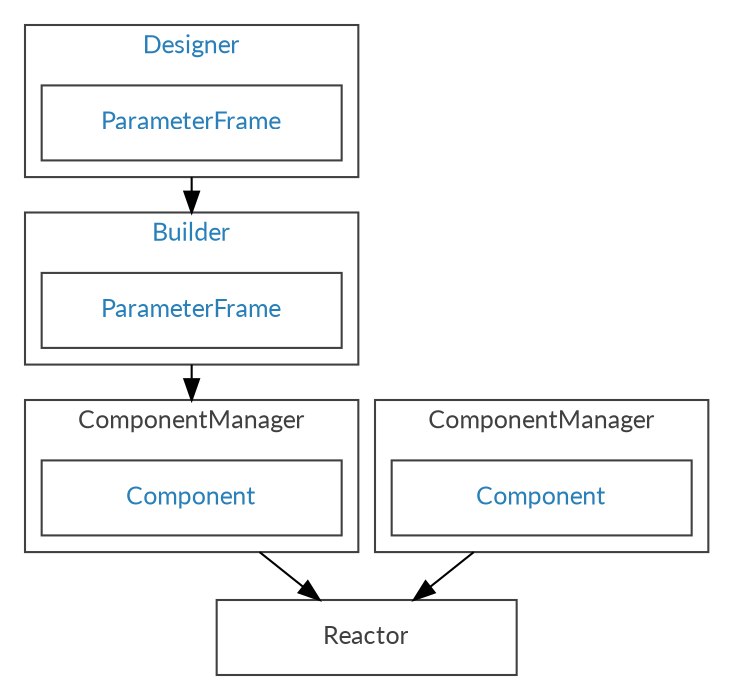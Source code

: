// Useful info
// This graph is designed to be output as an interactive svg
// fontname, fontcolor and pencolor were copied from the rtd sphinx theme
// the 'ee' node is used to force alignment, it is set to be invisible
// target can be modified as per w3 http specs

digraph {
    compound=true;
    node [
        shape = box,
        width = 2,
        fontname="Lato,proxima-nova,Helvetica Neue,Arial,sans-serif",
        fontsize="12px",
        fontcolor="#404040",
        color="#404040"
    ]
    graph [
        splines = false,
        ranksep = 0.2,
        fontname="Lato,proxima-nova,Helvetica Neue,Arial,sans-serif",
        fontsize="12px",
        fontcolor="#404040",
        pencolor="#404040"
    ]

    subgraph cluster_0 {
        label="Designer";
        tooltip="Designer";
        href="../base/design_build.html"
        target="_parent"
        fontcolor="#2980b9"
        a[
            group=g1,
            label="ParameterFrame",
            tooltip="ParameterFrame",
            href="../base/parameter.html",
            target="_parent",
            fontcolor="#2980b9"
        ];
    }

    subgraph cluster_1 {
        label="Builder";
        tooltip="Builder";
        href="../base/design_build.html"
        target="_parent"
        fontcolor="#2980b9"
        d[
            group=g1,
            label="ParameterFrame",
            tooltip="ParameterFrame",
            href="../base/parameter.html",
            target="_parent",
            fontcolor="#2980b9"
        ];
    }
    subgraph cluster_2 {
        label="ComponentManager";
        tooltip="ComponentManager"
        e[
            label="Component",
            tooltip="Component",
            href="../base/components.html",
            target="_parent",
            fontcolor="#2980b9"
        ]

    }
    subgraph cluster_3 {
        label="ComponentManager";
        tooltip="ComponentManager"
        f[
            label="Component",
            tooltip="Component",
            href="../base/components.html",
            target="_parent",
            fontcolor="#2980b9"
        ]

    }
    a -> d [group=g1, ltail=cluster_0, lhead=cluster_1, minlen=2];
    d -> e [ltail=cluster_1, lhead=cluster_2, minlen=2];
    e -> reac [ltail=cluster_2, minlen=2];
    f -> reac [ltail=cluster_3, minlen=2];

    reac[label="Reactor", tooltip="Reactor"]
}
